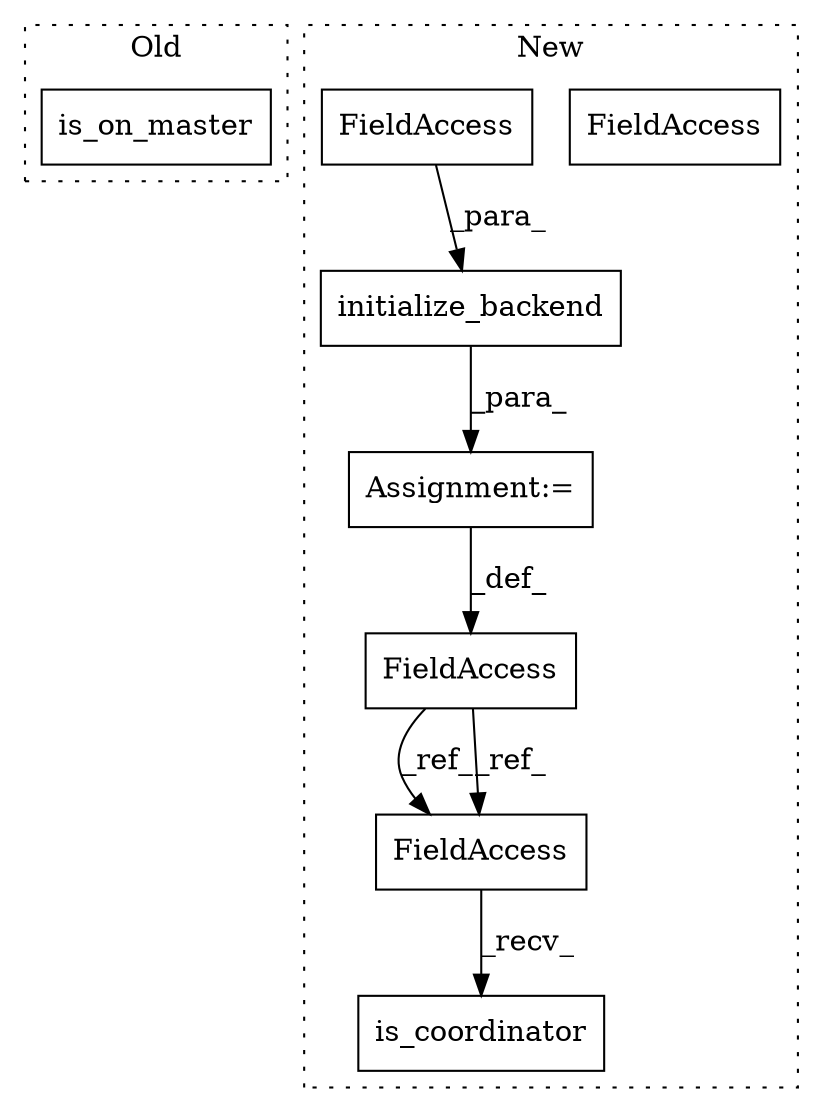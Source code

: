 digraph G {
subgraph cluster0 {
1 [label="is_on_master" a="32" s="6509" l="14" shape="box"];
label = "Old";
style="dotted";
}
subgraph cluster1 {
2 [label="is_coordinator" a="32" s="6646" l="16" shape="box"];
3 [label="FieldAccess" a="22" s="6578" l="12" shape="box"];
4 [label="FieldAccess" a="22" s="6633" l="12" shape="box"];
5 [label="initialize_backend" a="32" s="6591,6622" l="19,1" shape="box"];
6 [label="FieldAccess" a="22" s="6610" l="12" shape="box"];
7 [label="Assignment:=" a="7" s="6590" l="1" shape="box"];
8 [label="FieldAccess" a="22" s="6633" l="12" shape="box"];
label = "New";
style="dotted";
}
3 -> 8 [label="_ref_"];
3 -> 8 [label="_ref_"];
5 -> 7 [label="_para_"];
6 -> 5 [label="_para_"];
7 -> 3 [label="_def_"];
8 -> 2 [label="_recv_"];
}